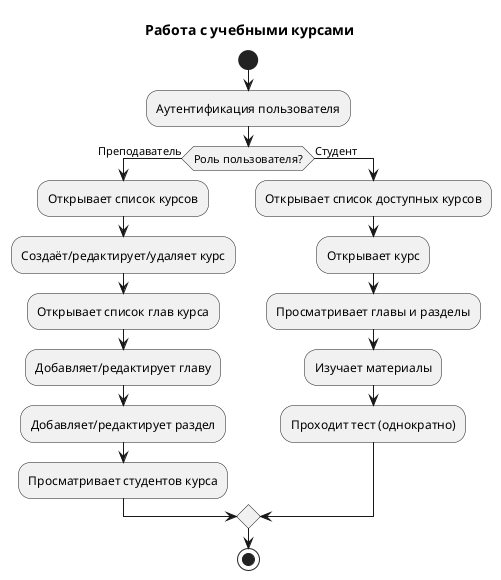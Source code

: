 @startuml
title Работа с учебными курсами

start

:Аутентификация пользователя;
if (Роль пользователя?) then (Преподаватель)
  :Открывает список курсов;
  :Создаёт/редактирует/удаляет курс;
  :Открывает список глав курса;
  :Добавляет/редактирует главу;
  :Добавляет/редактирует раздел;
  :Просматривает студентов курса;
else (Студент)
  :Открывает список доступных курсов;
  :Открывает курс;
  :Просматривает главы и разделы;
  :Изучает материалы;
  :Проходит тест (однократно);
endif

stop
@enduml
